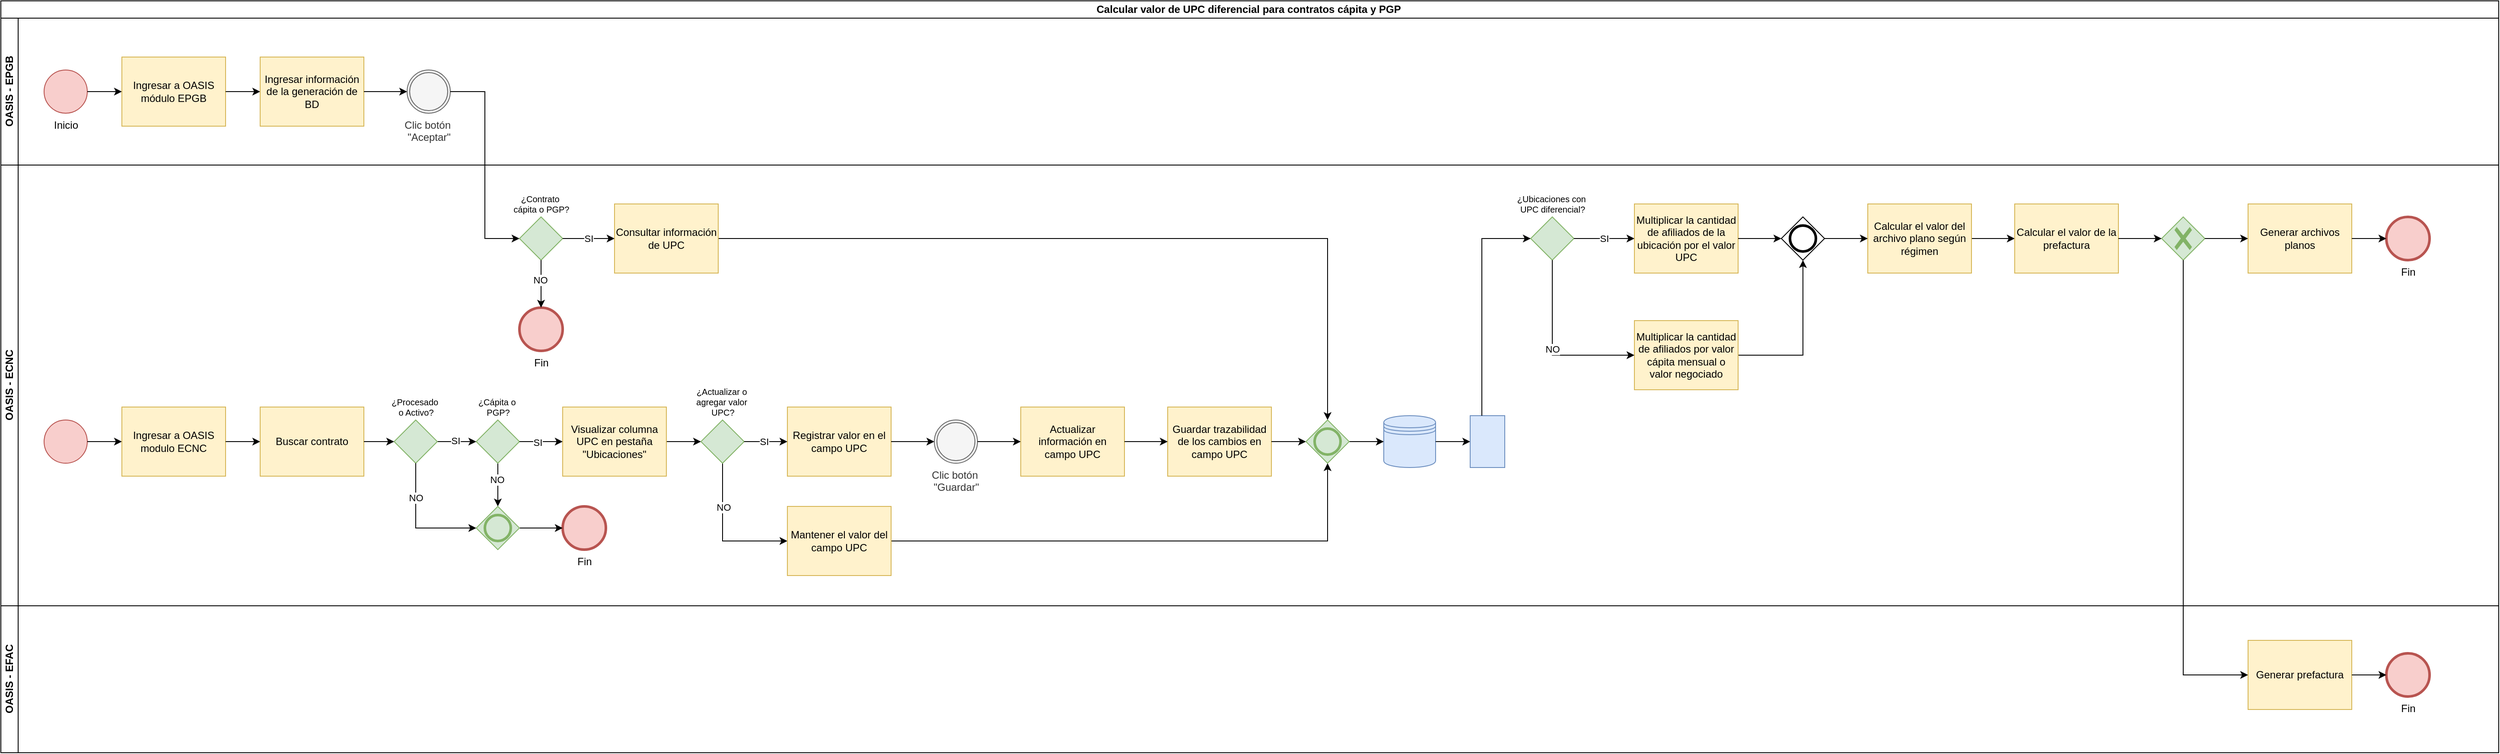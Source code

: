 <mxfile version="26.1.1">
  <diagram name="Página-1" id="z7Y-W6jfC3Ox6cZTRiAi">
    <mxGraphModel dx="1434" dy="746" grid="1" gridSize="10" guides="1" tooltips="1" connect="1" arrows="1" fold="1" page="1" pageScale="1" pageWidth="2910" pageHeight="1030" math="0" shadow="0">
      <root>
        <mxCell id="0" />
        <mxCell id="1" parent="0" />
        <mxCell id="s0VizQJeQqhxxSqVnCaU-1" value="Calcular valor de UPC diferencial para contratos cápita y PGP&amp;nbsp;" style="swimlane;childLayout=stackLayout;resizeParent=1;resizeParentMax=0;horizontal=1;startSize=20;horizontalStack=0;html=1;" vertex="1" parent="1">
          <mxGeometry x="40" y="40" width="2890" height="870" as="geometry" />
        </mxCell>
        <mxCell id="s0VizQJeQqhxxSqVnCaU-2" value="OASIS - EPGB" style="swimlane;startSize=20;horizontal=0;html=1;" vertex="1" parent="s0VizQJeQqhxxSqVnCaU-1">
          <mxGeometry y="20" width="2890" height="170" as="geometry" />
        </mxCell>
        <mxCell id="s0VizQJeQqhxxSqVnCaU-5" value="Inicio" style="points=[[0.145,0.145,0],[0.5,0,0],[0.855,0.145,0],[1,0.5,0],[0.855,0.855,0],[0.5,1,0],[0.145,0.855,0],[0,0.5,0]];shape=mxgraph.bpmn.event;html=1;verticalLabelPosition=bottom;labelBackgroundColor=#ffffff;verticalAlign=top;align=center;perimeter=ellipsePerimeter;outlineConnect=0;aspect=fixed;outline=standard;symbol=general;fillColor=#f8cecc;strokeColor=#b85450;" vertex="1" parent="s0VizQJeQqhxxSqVnCaU-2">
          <mxGeometry x="50" y="60" width="50" height="50" as="geometry" />
        </mxCell>
        <mxCell id="s0VizQJeQqhxxSqVnCaU-7" value="Ingresar a OASIS módulo EPGB" style="points=[[0.25,0,0],[0.5,0,0],[0.75,0,0],[1,0.25,0],[1,0.5,0],[1,0.75,0],[0.75,1,0],[0.5,1,0],[0.25,1,0],[0,0.75,0],[0,0.5,0],[0,0.25,0]];shape=mxgraph.bpmn.task2;whiteSpace=wrap;rectStyle=rounded;size=10;html=1;container=1;expand=0;collapsible=0;taskMarker=user;fillColor=#fff2cc;strokeColor=#d6b656;" vertex="1" parent="s0VizQJeQqhxxSqVnCaU-2">
          <mxGeometry x="140" y="45" width="120" height="80" as="geometry" />
        </mxCell>
        <mxCell id="s0VizQJeQqhxxSqVnCaU-6" style="edgeStyle=orthogonalEdgeStyle;rounded=0;orthogonalLoop=1;jettySize=auto;html=1;" edge="1" parent="s0VizQJeQqhxxSqVnCaU-2" source="s0VizQJeQqhxxSqVnCaU-5" target="s0VizQJeQqhxxSqVnCaU-7">
          <mxGeometry relative="1" as="geometry">
            <mxPoint x="140" y="85" as="targetPoint" />
          </mxGeometry>
        </mxCell>
        <mxCell id="s0VizQJeQqhxxSqVnCaU-9" value="Ingresar información de la generación de BD" style="points=[[0.25,0,0],[0.5,0,0],[0.75,0,0],[1,0.25,0],[1,0.5,0],[1,0.75,0],[0.75,1,0],[0.5,1,0],[0.25,1,0],[0,0.75,0],[0,0.5,0],[0,0.25,0]];shape=mxgraph.bpmn.task2;whiteSpace=wrap;rectStyle=rounded;size=10;html=1;container=1;expand=0;collapsible=0;taskMarker=user;fillColor=#fff2cc;strokeColor=#d6b656;" vertex="1" parent="s0VizQJeQqhxxSqVnCaU-2">
          <mxGeometry x="300" y="45" width="120" height="80" as="geometry" />
        </mxCell>
        <mxCell id="s0VizQJeQqhxxSqVnCaU-8" style="edgeStyle=orthogonalEdgeStyle;rounded=0;orthogonalLoop=1;jettySize=auto;html=1;" edge="1" parent="s0VizQJeQqhxxSqVnCaU-2" source="s0VizQJeQqhxxSqVnCaU-7" target="s0VizQJeQqhxxSqVnCaU-9">
          <mxGeometry relative="1" as="geometry">
            <mxPoint x="310" y="85" as="targetPoint" />
          </mxGeometry>
        </mxCell>
        <mxCell id="s0VizQJeQqhxxSqVnCaU-11" value="Clic botón&amp;nbsp;&lt;div&gt;&quot;Aceptar&quot;&lt;/div&gt;" style="points=[[0.145,0.145,0],[0.5,0,0],[0.855,0.145,0],[1,0.5,0],[0.855,0.855,0],[0.5,1,0],[0.145,0.855,0],[0,0.5,0]];shape=mxgraph.bpmn.event;html=1;verticalLabelPosition=bottom;labelBackgroundColor=#ffffff;verticalAlign=top;align=center;perimeter=ellipsePerimeter;outlineConnect=0;aspect=fixed;outline=throwing;symbol=general;fillColor=#f5f5f5;fontColor=#333333;strokeColor=#666666;" vertex="1" parent="s0VizQJeQqhxxSqVnCaU-2">
          <mxGeometry x="470" y="60" width="50" height="50" as="geometry" />
        </mxCell>
        <mxCell id="s0VizQJeQqhxxSqVnCaU-10" style="edgeStyle=orthogonalEdgeStyle;rounded=0;orthogonalLoop=1;jettySize=auto;html=1;" edge="1" parent="s0VizQJeQqhxxSqVnCaU-2" source="s0VizQJeQqhxxSqVnCaU-9" target="s0VizQJeQqhxxSqVnCaU-11">
          <mxGeometry relative="1" as="geometry">
            <mxPoint x="470" y="85" as="targetPoint" />
          </mxGeometry>
        </mxCell>
        <mxCell id="s0VizQJeQqhxxSqVnCaU-3" value="OASIS - ECNC" style="swimlane;startSize=20;horizontal=0;html=1;" vertex="1" parent="s0VizQJeQqhxxSqVnCaU-1">
          <mxGeometry y="190" width="2890" height="510" as="geometry" />
        </mxCell>
        <mxCell id="s0VizQJeQqhxxSqVnCaU-13" value="¿Contrato&amp;nbsp;&lt;div&gt;cápita o PGP?&lt;/div&gt;" style="points=[[0.25,0.25,0],[0.5,0,0],[0.75,0.25,0],[1,0.5,0],[0.75,0.75,0],[0.5,1,0],[0.25,0.75,0],[0,0.5,0]];shape=mxgraph.bpmn.gateway2;html=1;verticalLabelPosition=top;labelBackgroundColor=#ffffff;verticalAlign=bottom;align=center;perimeter=rhombusPerimeter;outlineConnect=0;outline=none;symbol=none;fillColor=#d5e8d4;strokeColor=#82b366;fontSize=10;labelPosition=center;" vertex="1" parent="s0VizQJeQqhxxSqVnCaU-3">
          <mxGeometry x="600" y="60" width="50" height="50" as="geometry" />
        </mxCell>
        <mxCell id="s0VizQJeQqhxxSqVnCaU-81" style="edgeStyle=orthogonalEdgeStyle;rounded=0;orthogonalLoop=1;jettySize=auto;html=1;entryX=0.5;entryY=0;entryDx=0;entryDy=0;entryPerimeter=0;exitX=1;exitY=0.5;exitDx=0;exitDy=0;exitPerimeter=0;" edge="1" parent="s0VizQJeQqhxxSqVnCaU-3" source="s0VizQJeQqhxxSqVnCaU-21" target="s0VizQJeQqhxxSqVnCaU-65">
          <mxGeometry relative="1" as="geometry">
            <Array as="points">
              <mxPoint x="1535" y="85" />
            </Array>
          </mxGeometry>
        </mxCell>
        <mxCell id="s0VizQJeQqhxxSqVnCaU-21" value="Consultar información de UPC" style="points=[[0.25,0,0],[0.5,0,0],[0.75,0,0],[1,0.25,0],[1,0.5,0],[1,0.75,0],[0.75,1,0],[0.5,1,0],[0.25,1,0],[0,0.75,0],[0,0.5,0],[0,0.25,0]];shape=mxgraph.bpmn.task2;whiteSpace=wrap;rectStyle=rounded;size=10;html=1;container=1;expand=0;collapsible=0;taskMarker=script;fillColor=#fff2cc;strokeColor=#d6b656;" vertex="1" parent="s0VizQJeQqhxxSqVnCaU-3">
          <mxGeometry x="710" y="45" width="120" height="80" as="geometry" />
        </mxCell>
        <mxCell id="s0VizQJeQqhxxSqVnCaU-18" value="SI" style="edgeStyle=orthogonalEdgeStyle;rounded=0;orthogonalLoop=1;jettySize=auto;html=1;" edge="1" parent="s0VizQJeQqhxxSqVnCaU-3" source="s0VizQJeQqhxxSqVnCaU-13" target="s0VizQJeQqhxxSqVnCaU-21">
          <mxGeometry relative="1" as="geometry">
            <mxPoint x="710" y="85" as="targetPoint" />
          </mxGeometry>
        </mxCell>
        <mxCell id="s0VizQJeQqhxxSqVnCaU-87" value="¿Ubicaciones con&amp;nbsp;&lt;div&gt;UPC diferencial?&lt;/div&gt;" style="points=[[0.25,0.25,0],[0.5,0,0],[0.75,0.25,0],[1,0.5,0],[0.75,0.75,0],[0.5,1,0],[0.25,0.75,0],[0,0.5,0]];shape=mxgraph.bpmn.gateway2;html=1;verticalLabelPosition=top;labelBackgroundColor=#ffffff;verticalAlign=bottom;align=center;perimeter=rhombusPerimeter;outlineConnect=0;outline=none;symbol=none;fillColor=#d5e8d4;strokeColor=#82b366;fontSize=10;labelPosition=center;" vertex="1" parent="s0VizQJeQqhxxSqVnCaU-3">
          <mxGeometry x="1770" y="60" width="50" height="50" as="geometry" />
        </mxCell>
        <mxCell id="s0VizQJeQqhxxSqVnCaU-22" value="" style="points=[[0.145,0.145,0],[0.5,0,0],[0.855,0.145,0],[1,0.5,0],[0.855,0.855,0],[0.5,1,0],[0.145,0.855,0],[0,0.5,0]];shape=mxgraph.bpmn.event;html=1;verticalLabelPosition=bottom;labelBackgroundColor=#ffffff;verticalAlign=top;align=center;perimeter=ellipsePerimeter;outlineConnect=0;aspect=fixed;outline=standard;symbol=general;fillColor=#f8cecc;strokeColor=#b85450;" vertex="1" parent="s0VizQJeQqhxxSqVnCaU-3">
          <mxGeometry x="50" y="295" width="50" height="50" as="geometry" />
        </mxCell>
        <mxCell id="s0VizQJeQqhxxSqVnCaU-24" value="Ingresar a OASIS modulo ECNC" style="points=[[0.25,0,0],[0.5,0,0],[0.75,0,0],[1,0.25,0],[1,0.5,0],[1,0.75,0],[0.75,1,0],[0.5,1,0],[0.25,1,0],[0,0.75,0],[0,0.5,0],[0,0.25,0]];shape=mxgraph.bpmn.task2;whiteSpace=wrap;rectStyle=rounded;size=10;html=1;container=1;expand=0;collapsible=0;taskMarker=user;fillColor=#fff2cc;strokeColor=#d6b656;" vertex="1" parent="s0VizQJeQqhxxSqVnCaU-3">
          <mxGeometry x="140" y="280" width="120" height="80" as="geometry" />
        </mxCell>
        <mxCell id="s0VizQJeQqhxxSqVnCaU-23" style="edgeStyle=orthogonalEdgeStyle;rounded=0;orthogonalLoop=1;jettySize=auto;html=1;" edge="1" parent="s0VizQJeQqhxxSqVnCaU-3" source="s0VizQJeQqhxxSqVnCaU-22" target="s0VizQJeQqhxxSqVnCaU-24">
          <mxGeometry relative="1" as="geometry">
            <mxPoint x="140" y="320" as="targetPoint" />
          </mxGeometry>
        </mxCell>
        <mxCell id="s0VizQJeQqhxxSqVnCaU-28" value="Buscar contrato" style="points=[[0.25,0,0],[0.5,0,0],[0.75,0,0],[1,0.25,0],[1,0.5,0],[1,0.75,0],[0.75,1,0],[0.5,1,0],[0.25,1,0],[0,0.75,0],[0,0.5,0],[0,0.25,0]];shape=mxgraph.bpmn.task2;whiteSpace=wrap;rectStyle=rounded;size=10;html=1;container=1;expand=0;collapsible=0;taskMarker=user;fillColor=#fff2cc;strokeColor=#d6b656;" vertex="1" parent="s0VizQJeQqhxxSqVnCaU-3">
          <mxGeometry x="300" y="280" width="120" height="80" as="geometry" />
        </mxCell>
        <mxCell id="s0VizQJeQqhxxSqVnCaU-27" style="edgeStyle=orthogonalEdgeStyle;rounded=0;orthogonalLoop=1;jettySize=auto;html=1;" edge="1" parent="s0VizQJeQqhxxSqVnCaU-3" source="s0VizQJeQqhxxSqVnCaU-24" target="s0VizQJeQqhxxSqVnCaU-28">
          <mxGeometry relative="1" as="geometry">
            <mxPoint x="300" y="320" as="targetPoint" />
          </mxGeometry>
        </mxCell>
        <mxCell id="s0VizQJeQqhxxSqVnCaU-52" style="edgeStyle=orthogonalEdgeStyle;rounded=0;orthogonalLoop=1;jettySize=auto;html=1;entryX=0;entryY=0.5;entryDx=0;entryDy=0;entryPerimeter=0;" edge="1" parent="s0VizQJeQqhxxSqVnCaU-3" source="s0VizQJeQqhxxSqVnCaU-32" target="s0VizQJeQqhxxSqVnCaU-53">
          <mxGeometry relative="1" as="geometry">
            <mxPoint x="835" y="425" as="targetPoint" />
            <Array as="points">
              <mxPoint x="835" y="435" />
            </Array>
          </mxGeometry>
        </mxCell>
        <mxCell id="s0VizQJeQqhxxSqVnCaU-54" value="NO" style="edgeLabel;html=1;align=center;verticalAlign=middle;resizable=0;points=[];" vertex="1" connectable="0" parent="s0VizQJeQqhxxSqVnCaU-52">
          <mxGeometry x="-0.382" y="1" relative="1" as="geometry">
            <mxPoint as="offset" />
          </mxGeometry>
        </mxCell>
        <mxCell id="s0VizQJeQqhxxSqVnCaU-32" value="¿Actualizar o&amp;nbsp;&lt;div&gt;agregar valor&amp;nbsp;&lt;/div&gt;&lt;div&gt;UPC?&lt;/div&gt;" style="points=[[0.25,0.25,0],[0.5,0,0],[0.75,0.25,0],[1,0.5,0],[0.75,0.75,0],[0.5,1,0],[0.25,0.75,0],[0,0.5,0]];shape=mxgraph.bpmn.gateway2;html=1;verticalLabelPosition=top;labelBackgroundColor=#ffffff;verticalAlign=bottom;align=center;perimeter=rhombusPerimeter;outlineConnect=0;outline=none;symbol=none;fillColor=#d5e8d4;strokeColor=#82b366;labelPosition=center;fontSize=10;" vertex="1" parent="s0VizQJeQqhxxSqVnCaU-3">
          <mxGeometry x="810" y="295" width="50" height="50" as="geometry" />
        </mxCell>
        <mxCell id="s0VizQJeQqhxxSqVnCaU-49" style="edgeStyle=orthogonalEdgeStyle;rounded=0;orthogonalLoop=1;jettySize=auto;html=1;" edge="1" parent="s0VizQJeQqhxxSqVnCaU-3" source="s0VizQJeQqhxxSqVnCaU-33" target="s0VizQJeQqhxxSqVnCaU-46">
          <mxGeometry relative="1" as="geometry" />
        </mxCell>
        <mxCell id="s0VizQJeQqhxxSqVnCaU-50" value="NO" style="edgeLabel;html=1;align=center;verticalAlign=middle;resizable=0;points=[];" vertex="1" connectable="0" parent="s0VizQJeQqhxxSqVnCaU-49">
          <mxGeometry x="-0.24" y="-1" relative="1" as="geometry">
            <mxPoint as="offset" />
          </mxGeometry>
        </mxCell>
        <mxCell id="s0VizQJeQqhxxSqVnCaU-33" value="¿Cápita o&amp;nbsp;&lt;div&gt;PGP?&lt;/div&gt;" style="points=[[0.25,0.25,0],[0.5,0,0],[0.75,0.25,0],[1,0.5,0],[0.75,0.75,0],[0.5,1,0],[0.25,0.75,0],[0,0.5,0]];shape=mxgraph.bpmn.gateway2;html=1;verticalLabelPosition=top;labelBackgroundColor=#ffffff;verticalAlign=bottom;align=center;perimeter=rhombusPerimeter;outlineConnect=0;outline=none;symbol=none;fillColor=#d5e8d4;strokeColor=#82b366;fontSize=10;labelPosition=center;" vertex="1" parent="s0VizQJeQqhxxSqVnCaU-3">
          <mxGeometry x="550" y="295" width="50" height="50" as="geometry" />
        </mxCell>
        <mxCell id="s0VizQJeQqhxxSqVnCaU-39" style="edgeStyle=orthogonalEdgeStyle;rounded=0;orthogonalLoop=1;jettySize=auto;html=1;" edge="1" parent="s0VizQJeQqhxxSqVnCaU-3" source="s0VizQJeQqhxxSqVnCaU-37" target="s0VizQJeQqhxxSqVnCaU-32">
          <mxGeometry relative="1" as="geometry" />
        </mxCell>
        <mxCell id="s0VizQJeQqhxxSqVnCaU-37" value="Visualizar columna UPC en pestaña &quot;Ubicaciones&quot;" style="points=[[0.25,0,0],[0.5,0,0],[0.75,0,0],[1,0.25,0],[1,0.5,0],[1,0.75,0],[0.75,1,0],[0.5,1,0],[0.25,1,0],[0,0.75,0],[0,0.5,0],[0,0.25,0]];shape=mxgraph.bpmn.task2;whiteSpace=wrap;rectStyle=rounded;size=10;html=1;container=1;expand=0;collapsible=0;taskMarker=script;fillColor=#fff2cc;strokeColor=#d6b656;" vertex="1" parent="s0VizQJeQqhxxSqVnCaU-3">
          <mxGeometry x="650" y="280" width="120" height="80" as="geometry" />
        </mxCell>
        <mxCell id="s0VizQJeQqhxxSqVnCaU-36" style="edgeStyle=orthogonalEdgeStyle;rounded=0;orthogonalLoop=1;jettySize=auto;html=1;" edge="1" parent="s0VizQJeQqhxxSqVnCaU-3" source="s0VizQJeQqhxxSqVnCaU-33" target="s0VizQJeQqhxxSqVnCaU-37">
          <mxGeometry relative="1" as="geometry">
            <mxPoint x="650" y="320" as="targetPoint" />
          </mxGeometry>
        </mxCell>
        <mxCell id="s0VizQJeQqhxxSqVnCaU-38" value="SI" style="edgeLabel;html=1;align=center;verticalAlign=middle;resizable=0;points=[];" vertex="1" connectable="0" parent="s0VizQJeQqhxxSqVnCaU-36">
          <mxGeometry x="-0.16" y="-1" relative="1" as="geometry">
            <mxPoint as="offset" />
          </mxGeometry>
        </mxCell>
        <mxCell id="s0VizQJeQqhxxSqVnCaU-41" value="Registrar valor en el campo UPC" style="points=[[0.25,0,0],[0.5,0,0],[0.75,0,0],[1,0.25,0],[1,0.5,0],[1,0.75,0],[0.75,1,0],[0.5,1,0],[0.25,1,0],[0,0.75,0],[0,0.5,0],[0,0.25,0]];shape=mxgraph.bpmn.task2;whiteSpace=wrap;rectStyle=rounded;size=10;html=1;container=1;expand=0;collapsible=0;taskMarker=user;fillColor=#fff2cc;strokeColor=#d6b656;" vertex="1" parent="s0VizQJeQqhxxSqVnCaU-3">
          <mxGeometry x="910" y="280" width="120" height="80" as="geometry" />
        </mxCell>
        <mxCell id="s0VizQJeQqhxxSqVnCaU-40" style="edgeStyle=orthogonalEdgeStyle;rounded=0;orthogonalLoop=1;jettySize=auto;html=1;" edge="1" parent="s0VizQJeQqhxxSqVnCaU-3" source="s0VizQJeQqhxxSqVnCaU-32" target="s0VizQJeQqhxxSqVnCaU-41">
          <mxGeometry relative="1" as="geometry">
            <mxPoint x="910" y="320" as="targetPoint" />
          </mxGeometry>
        </mxCell>
        <mxCell id="s0VizQJeQqhxxSqVnCaU-42" value="SI" style="edgeLabel;html=1;align=center;verticalAlign=middle;resizable=0;points=[];" vertex="1" connectable="0" parent="s0VizQJeQqhxxSqVnCaU-40">
          <mxGeometry x="-0.1" relative="1" as="geometry">
            <mxPoint as="offset" />
          </mxGeometry>
        </mxCell>
        <mxCell id="s0VizQJeQqhxxSqVnCaU-44" value="Fin" style="points=[[0.145,0.145,0],[0.5,0,0],[0.855,0.145,0],[1,0.5,0],[0.855,0.855,0],[0.5,1,0],[0.145,0.855,0],[0,0.5,0]];shape=mxgraph.bpmn.event;html=1;verticalLabelPosition=bottom;labelBackgroundColor=#ffffff;verticalAlign=top;align=center;perimeter=ellipsePerimeter;outlineConnect=0;aspect=fixed;outline=end;symbol=terminate2;fillColor=#f8cecc;strokeColor=#b85450;" vertex="1" parent="s0VizQJeQqhxxSqVnCaU-3">
          <mxGeometry x="650" y="395" width="50" height="50" as="geometry" />
        </mxCell>
        <mxCell id="s0VizQJeQqhxxSqVnCaU-51" style="edgeStyle=orthogonalEdgeStyle;rounded=0;orthogonalLoop=1;jettySize=auto;html=1;" edge="1" parent="s0VizQJeQqhxxSqVnCaU-3" source="s0VizQJeQqhxxSqVnCaU-46" target="s0VizQJeQqhxxSqVnCaU-44">
          <mxGeometry relative="1" as="geometry" />
        </mxCell>
        <mxCell id="s0VizQJeQqhxxSqVnCaU-46" value="" style="points=[[0.25,0.25,0],[0.5,0,0],[0.75,0.25,0],[1,0.5,0],[0.75,0.75,0],[0.5,1,0],[0.25,0.75,0],[0,0.5,0]];shape=mxgraph.bpmn.gateway2;html=1;verticalLabelPosition=bottom;labelBackgroundColor=#ffffff;verticalAlign=top;align=center;perimeter=rhombusPerimeter;outlineConnect=0;outline=end;symbol=general;fillColor=#d5e8d4;strokeColor=#82b366;" vertex="1" parent="s0VizQJeQqhxxSqVnCaU-3">
          <mxGeometry x="550" y="395" width="50" height="50" as="geometry" />
        </mxCell>
        <mxCell id="s0VizQJeQqhxxSqVnCaU-78" style="edgeStyle=orthogonalEdgeStyle;rounded=0;orthogonalLoop=1;jettySize=auto;html=1;" edge="1" parent="s0VizQJeQqhxxSqVnCaU-3" source="s0VizQJeQqhxxSqVnCaU-53" target="s0VizQJeQqhxxSqVnCaU-65">
          <mxGeometry relative="1" as="geometry" />
        </mxCell>
        <mxCell id="s0VizQJeQqhxxSqVnCaU-53" value="Mantener el valor del campo UPC" style="points=[[0.25,0,0],[0.5,0,0],[0.75,0,0],[1,0.25,0],[1,0.5,0],[1,0.75,0],[0.75,1,0],[0.5,1,0],[0.25,1,0],[0,0.75,0],[0,0.5,0],[0,0.25,0]];shape=mxgraph.bpmn.task2;whiteSpace=wrap;rectStyle=rounded;size=10;html=1;container=1;expand=0;collapsible=0;taskMarker=script;fillColor=#fff2cc;strokeColor=#d6b656;" vertex="1" parent="s0VizQJeQqhxxSqVnCaU-3">
          <mxGeometry x="910" y="395" width="120" height="80" as="geometry" />
        </mxCell>
        <mxCell id="s0VizQJeQqhxxSqVnCaU-56" value="Clic botón&amp;nbsp;&lt;div&gt;&quot;Guardar&quot;&lt;/div&gt;" style="points=[[0.145,0.145,0],[0.5,0,0],[0.855,0.145,0],[1,0.5,0],[0.855,0.855,0],[0.5,1,0],[0.145,0.855,0],[0,0.5,0]];shape=mxgraph.bpmn.event;html=1;verticalLabelPosition=bottom;labelBackgroundColor=#ffffff;verticalAlign=top;align=center;perimeter=ellipsePerimeter;outlineConnect=0;aspect=fixed;outline=throwing;symbol=general;fillColor=#f5f5f5;fontColor=#333333;strokeColor=#666666;" vertex="1" parent="s0VizQJeQqhxxSqVnCaU-3">
          <mxGeometry x="1080" y="295" width="50" height="50" as="geometry" />
        </mxCell>
        <mxCell id="s0VizQJeQqhxxSqVnCaU-55" style="edgeStyle=orthogonalEdgeStyle;rounded=0;orthogonalLoop=1;jettySize=auto;html=1;" edge="1" parent="s0VizQJeQqhxxSqVnCaU-3" source="s0VizQJeQqhxxSqVnCaU-41" target="s0VizQJeQqhxxSqVnCaU-56">
          <mxGeometry relative="1" as="geometry">
            <mxPoint x="1090" y="320" as="targetPoint" />
          </mxGeometry>
        </mxCell>
        <mxCell id="s0VizQJeQqhxxSqVnCaU-58" value="Actualizar información en campo UPC" style="points=[[0.25,0,0],[0.5,0,0],[0.75,0,0],[1,0.25,0],[1,0.5,0],[1,0.75,0],[0.75,1,0],[0.5,1,0],[0.25,1,0],[0,0.75,0],[0,0.5,0],[0,0.25,0]];shape=mxgraph.bpmn.task2;whiteSpace=wrap;rectStyle=rounded;size=10;html=1;container=1;expand=0;collapsible=0;taskMarker=script;fillColor=#fff2cc;strokeColor=#d6b656;" vertex="1" parent="s0VizQJeQqhxxSqVnCaU-3">
          <mxGeometry x="1180" y="280" width="120" height="80" as="geometry" />
        </mxCell>
        <mxCell id="s0VizQJeQqhxxSqVnCaU-57" style="edgeStyle=orthogonalEdgeStyle;rounded=0;orthogonalLoop=1;jettySize=auto;html=1;" edge="1" parent="s0VizQJeQqhxxSqVnCaU-3" source="s0VizQJeQqhxxSqVnCaU-56" target="s0VizQJeQqhxxSqVnCaU-58">
          <mxGeometry relative="1" as="geometry">
            <mxPoint x="1180" y="320" as="targetPoint" />
          </mxGeometry>
        </mxCell>
        <mxCell id="s0VizQJeQqhxxSqVnCaU-60" value="Guardar trazabilidad de los cambios en campo UPC" style="points=[[0.25,0,0],[0.5,0,0],[0.75,0,0],[1,0.25,0],[1,0.5,0],[1,0.75,0],[0.75,1,0],[0.5,1,0],[0.25,1,0],[0,0.75,0],[0,0.5,0],[0,0.25,0]];shape=mxgraph.bpmn.task2;whiteSpace=wrap;rectStyle=rounded;size=10;html=1;container=1;expand=0;collapsible=0;taskMarker=script;fillColor=#fff2cc;strokeColor=#d6b656;" vertex="1" parent="s0VizQJeQqhxxSqVnCaU-3">
          <mxGeometry x="1350" y="280" width="120" height="80" as="geometry" />
        </mxCell>
        <mxCell id="s0VizQJeQqhxxSqVnCaU-59" style="edgeStyle=orthogonalEdgeStyle;rounded=0;orthogonalLoop=1;jettySize=auto;html=1;" edge="1" parent="s0VizQJeQqhxxSqVnCaU-3" source="s0VizQJeQqhxxSqVnCaU-58" target="s0VizQJeQqhxxSqVnCaU-60">
          <mxGeometry relative="1" as="geometry">
            <mxPoint x="1360" y="320" as="targetPoint" />
          </mxGeometry>
        </mxCell>
        <mxCell id="s0VizQJeQqhxxSqVnCaU-62" value="" style="shape=datastore;whiteSpace=wrap;html=1;fillColor=#dae8fc;strokeColor=#6c8ebf;" vertex="1" parent="s0VizQJeQqhxxSqVnCaU-3">
          <mxGeometry x="1600" y="290" width="60" height="60" as="geometry" />
        </mxCell>
        <mxCell id="s0VizQJeQqhxxSqVnCaU-61" style="edgeStyle=orthogonalEdgeStyle;rounded=0;orthogonalLoop=1;jettySize=auto;html=1;" edge="1" parent="s0VizQJeQqhxxSqVnCaU-3" source="s0VizQJeQqhxxSqVnCaU-60" target="s0VizQJeQqhxxSqVnCaU-65">
          <mxGeometry relative="1" as="geometry">
            <mxPoint x="1520" y="320" as="targetPoint" />
          </mxGeometry>
        </mxCell>
        <mxCell id="s0VizQJeQqhxxSqVnCaU-66" style="edgeStyle=orthogonalEdgeStyle;rounded=0;orthogonalLoop=1;jettySize=auto;html=1;entryX=0;entryY=0.5;entryDx=0;entryDy=0;" edge="1" parent="s0VizQJeQqhxxSqVnCaU-3" source="s0VizQJeQqhxxSqVnCaU-65" target="s0VizQJeQqhxxSqVnCaU-62">
          <mxGeometry relative="1" as="geometry" />
        </mxCell>
        <mxCell id="s0VizQJeQqhxxSqVnCaU-65" value="" style="points=[[0.25,0.25,0],[0.5,0,0],[0.75,0.25,0],[1,0.5,0],[0.75,0.75,0],[0.5,1,0],[0.25,0.75,0],[0,0.5,0]];shape=mxgraph.bpmn.gateway2;html=1;verticalLabelPosition=bottom;labelBackgroundColor=#ffffff;verticalAlign=top;align=center;perimeter=rhombusPerimeter;outlineConnect=0;outline=end;symbol=general;fillColor=#d5e8d4;strokeColor=#82b366;" vertex="1" parent="s0VizQJeQqhxxSqVnCaU-3">
          <mxGeometry x="1510" y="295" width="50" height="50" as="geometry" />
        </mxCell>
        <mxCell id="s0VizQJeQqhxxSqVnCaU-83" value="" style="shape=mxgraph.bpmn.data2;labelPosition=center;verticalLabelPosition=bottom;align=center;verticalAlign=top;size=13;html=1;bpmnTransferType=output;fillColor=#dae8fc;strokeColor=#6c8ebf;" vertex="1" parent="s0VizQJeQqhxxSqVnCaU-3">
          <mxGeometry x="1700" y="290" width="40" height="60" as="geometry" />
        </mxCell>
        <mxCell id="s0VizQJeQqhxxSqVnCaU-82" style="edgeStyle=orthogonalEdgeStyle;rounded=0;orthogonalLoop=1;jettySize=auto;html=1;" edge="1" parent="s0VizQJeQqhxxSqVnCaU-3" source="s0VizQJeQqhxxSqVnCaU-62" target="s0VizQJeQqhxxSqVnCaU-83">
          <mxGeometry relative="1" as="geometry">
            <mxPoint x="1710" y="320" as="targetPoint" />
          </mxGeometry>
        </mxCell>
        <mxCell id="s0VizQJeQqhxxSqVnCaU-31" style="edgeStyle=orthogonalEdgeStyle;rounded=0;orthogonalLoop=1;jettySize=auto;html=1;entryX=0;entryY=0.5;entryDx=0;entryDy=0;entryPerimeter=0;" edge="1" parent="s0VizQJeQqhxxSqVnCaU-3" source="s0VizQJeQqhxxSqVnCaU-30" target="s0VizQJeQqhxxSqVnCaU-33">
          <mxGeometry relative="1" as="geometry">
            <mxPoint x="580" y="320" as="targetPoint" />
          </mxGeometry>
        </mxCell>
        <mxCell id="s0VizQJeQqhxxSqVnCaU-35" value="SI" style="edgeLabel;html=1;align=center;verticalAlign=middle;resizable=0;points=[];" vertex="1" connectable="0" parent="s0VizQJeQqhxxSqVnCaU-31">
          <mxGeometry x="-0.067" y="1" relative="1" as="geometry">
            <mxPoint as="offset" />
          </mxGeometry>
        </mxCell>
        <mxCell id="s0VizQJeQqhxxSqVnCaU-30" value="¿Procesado&amp;nbsp;&lt;div&gt;o Activo?&lt;/div&gt;" style="points=[[0.25,0.25,0],[0.5,0,0],[0.75,0.25,0],[1,0.5,0],[0.75,0.75,0],[0.5,1,0],[0.25,0.75,0],[0,0.5,0]];shape=mxgraph.bpmn.gateway2;html=1;verticalLabelPosition=top;labelBackgroundColor=#ffffff;verticalAlign=bottom;align=center;perimeter=rhombusPerimeter;outlineConnect=0;outline=none;symbol=none;fillColor=#d5e8d4;strokeColor=#82b366;labelPosition=center;fontSize=10;" vertex="1" parent="s0VizQJeQqhxxSqVnCaU-3">
          <mxGeometry x="455" y="295" width="50" height="50" as="geometry" />
        </mxCell>
        <mxCell id="s0VizQJeQqhxxSqVnCaU-29" style="edgeStyle=orthogonalEdgeStyle;rounded=0;orthogonalLoop=1;jettySize=auto;html=1;" edge="1" parent="s0VizQJeQqhxxSqVnCaU-3" source="s0VizQJeQqhxxSqVnCaU-28" target="s0VizQJeQqhxxSqVnCaU-30">
          <mxGeometry relative="1" as="geometry">
            <mxPoint x="480" y="320" as="targetPoint" />
          </mxGeometry>
        </mxCell>
        <mxCell id="s0VizQJeQqhxxSqVnCaU-47" style="edgeStyle=orthogonalEdgeStyle;rounded=0;orthogonalLoop=1;jettySize=auto;html=1;entryX=0;entryY=0.5;entryDx=0;entryDy=0;entryPerimeter=0;" edge="1" parent="s0VizQJeQqhxxSqVnCaU-3" source="s0VizQJeQqhxxSqVnCaU-30" target="s0VizQJeQqhxxSqVnCaU-46">
          <mxGeometry relative="1" as="geometry">
            <Array as="points">
              <mxPoint x="480" y="420" />
            </Array>
          </mxGeometry>
        </mxCell>
        <mxCell id="s0VizQJeQqhxxSqVnCaU-48" value="NO" style="edgeLabel;html=1;align=center;verticalAlign=middle;resizable=0;points=[];" vertex="1" connectable="0" parent="s0VizQJeQqhxxSqVnCaU-47">
          <mxGeometry x="-0.448" relative="1" as="geometry">
            <mxPoint as="offset" />
          </mxGeometry>
        </mxCell>
        <mxCell id="s0VizQJeQqhxxSqVnCaU-89" style="edgeStyle=orthogonalEdgeStyle;rounded=0;orthogonalLoop=1;jettySize=auto;html=1;entryX=0;entryY=0.5;entryDx=0;entryDy=0;entryPerimeter=0;exitX=0;exitY=0;exitDx=13.5;exitDy=0;exitPerimeter=0;" edge="1" parent="s0VizQJeQqhxxSqVnCaU-3" source="s0VizQJeQqhxxSqVnCaU-83" target="s0VizQJeQqhxxSqVnCaU-87">
          <mxGeometry relative="1" as="geometry" />
        </mxCell>
        <mxCell id="s0VizQJeQqhxxSqVnCaU-91" value="Multiplicar la cantidad de afiliados de la ubicación por el valor UPC" style="points=[[0.25,0,0],[0.5,0,0],[0.75,0,0],[1,0.25,0],[1,0.5,0],[1,0.75,0],[0.75,1,0],[0.5,1,0],[0.25,1,0],[0,0.75,0],[0,0.5,0],[0,0.25,0]];shape=mxgraph.bpmn.task2;whiteSpace=wrap;rectStyle=rounded;size=10;html=1;container=1;expand=0;collapsible=0;taskMarker=script;fillColor=#fff2cc;strokeColor=#d6b656;" vertex="1" parent="s0VizQJeQqhxxSqVnCaU-3">
          <mxGeometry x="1890" y="45" width="120" height="80" as="geometry" />
        </mxCell>
        <mxCell id="s0VizQJeQqhxxSqVnCaU-90" value="SI" style="edgeStyle=orthogonalEdgeStyle;rounded=0;orthogonalLoop=1;jettySize=auto;html=1;" edge="1" parent="s0VizQJeQqhxxSqVnCaU-3" source="s0VizQJeQqhxxSqVnCaU-87" target="s0VizQJeQqhxxSqVnCaU-91">
          <mxGeometry relative="1" as="geometry">
            <mxPoint x="1890" y="85" as="targetPoint" />
          </mxGeometry>
        </mxCell>
        <mxCell id="s0VizQJeQqhxxSqVnCaU-98" style="edgeStyle=orthogonalEdgeStyle;rounded=0;orthogonalLoop=1;jettySize=auto;html=1;" edge="1" parent="s0VizQJeQqhxxSqVnCaU-3" source="s0VizQJeQqhxxSqVnCaU-93" target="s0VizQJeQqhxxSqVnCaU-95">
          <mxGeometry relative="1" as="geometry" />
        </mxCell>
        <mxCell id="s0VizQJeQqhxxSqVnCaU-93" value="Multiplicar la cantidad de afiliados por valor cápita mensual o valor negociado" style="points=[[0.25,0,0],[0.5,0,0],[0.75,0,0],[1,0.25,0],[1,0.5,0],[1,0.75,0],[0.75,1,0],[0.5,1,0],[0.25,1,0],[0,0.75,0],[0,0.5,0],[0,0.25,0]];shape=mxgraph.bpmn.task2;whiteSpace=wrap;rectStyle=rounded;size=10;html=1;container=1;expand=0;collapsible=0;taskMarker=script;fillColor=#fff2cc;strokeColor=#d6b656;" vertex="1" parent="s0VizQJeQqhxxSqVnCaU-3">
          <mxGeometry x="1890" y="180" width="120" height="80" as="geometry" />
        </mxCell>
        <mxCell id="s0VizQJeQqhxxSqVnCaU-92" value="NO" style="edgeStyle=orthogonalEdgeStyle;rounded=0;orthogonalLoop=1;jettySize=auto;html=1;" edge="1" parent="s0VizQJeQqhxxSqVnCaU-3" source="s0VizQJeQqhxxSqVnCaU-87" target="s0VizQJeQqhxxSqVnCaU-93">
          <mxGeometry relative="1" as="geometry">
            <mxPoint x="1795" y="220" as="targetPoint" />
            <Array as="points">
              <mxPoint x="1795" y="220" />
            </Array>
          </mxGeometry>
        </mxCell>
        <mxCell id="s0VizQJeQqhxxSqVnCaU-95" value="" style="points=[[0.25,0.25,0],[0.5,0,0],[0.75,0.25,0],[1,0.5,0],[0.75,0.75,0],[0.5,1,0],[0.25,0.75,0],[0,0.5,0]];shape=mxgraph.bpmn.gateway2;html=1;verticalLabelPosition=bottom;labelBackgroundColor=#ffffff;verticalAlign=top;align=center;perimeter=rhombusPerimeter;outlineConnect=0;outline=end;symbol=general;" vertex="1" parent="s0VizQJeQqhxxSqVnCaU-3">
          <mxGeometry x="2060" y="60" width="50" height="50" as="geometry" />
        </mxCell>
        <mxCell id="s0VizQJeQqhxxSqVnCaU-94" style="edgeStyle=orthogonalEdgeStyle;rounded=0;orthogonalLoop=1;jettySize=auto;html=1;" edge="1" parent="s0VizQJeQqhxxSqVnCaU-3" source="s0VizQJeQqhxxSqVnCaU-91" target="s0VizQJeQqhxxSqVnCaU-95">
          <mxGeometry relative="1" as="geometry">
            <mxPoint x="2070" y="85" as="targetPoint" />
          </mxGeometry>
        </mxCell>
        <mxCell id="s0VizQJeQqhxxSqVnCaU-99" style="edgeStyle=orthogonalEdgeStyle;rounded=0;orthogonalLoop=1;jettySize=auto;html=1;" edge="1" parent="s0VizQJeQqhxxSqVnCaU-3" source="s0VizQJeQqhxxSqVnCaU-97" target="s0VizQJeQqhxxSqVnCaU-100">
          <mxGeometry relative="1" as="geometry">
            <mxPoint x="2330" y="85" as="targetPoint" />
          </mxGeometry>
        </mxCell>
        <mxCell id="s0VizQJeQqhxxSqVnCaU-97" value="Calcular el valor del archivo plano según régimen" style="points=[[0.25,0,0],[0.5,0,0],[0.75,0,0],[1,0.25,0],[1,0.5,0],[1,0.75,0],[0.75,1,0],[0.5,1,0],[0.25,1,0],[0,0.75,0],[0,0.5,0],[0,0.25,0]];shape=mxgraph.bpmn.task2;whiteSpace=wrap;rectStyle=rounded;size=10;html=1;container=1;expand=0;collapsible=0;taskMarker=script;fillColor=#fff2cc;strokeColor=#d6b656;" vertex="1" parent="s0VizQJeQqhxxSqVnCaU-3">
          <mxGeometry x="2160" y="45" width="120" height="80" as="geometry" />
        </mxCell>
        <mxCell id="s0VizQJeQqhxxSqVnCaU-96" style="edgeStyle=orthogonalEdgeStyle;rounded=0;orthogonalLoop=1;jettySize=auto;html=1;" edge="1" parent="s0VizQJeQqhxxSqVnCaU-3" source="s0VizQJeQqhxxSqVnCaU-95" target="s0VizQJeQqhxxSqVnCaU-97">
          <mxGeometry relative="1" as="geometry">
            <mxPoint x="2170" y="85" as="targetPoint" />
          </mxGeometry>
        </mxCell>
        <mxCell id="s0VizQJeQqhxxSqVnCaU-100" value="Calcular el valor de la prefactura" style="points=[[0.25,0,0],[0.5,0,0],[0.75,0,0],[1,0.25,0],[1,0.5,0],[1,0.75,0],[0.75,1,0],[0.5,1,0],[0.25,1,0],[0,0.75,0],[0,0.5,0],[0,0.25,0]];shape=mxgraph.bpmn.task2;whiteSpace=wrap;rectStyle=rounded;size=10;html=1;container=1;expand=0;collapsible=0;taskMarker=script;fillColor=#fff2cc;strokeColor=#d6b656;" vertex="1" parent="s0VizQJeQqhxxSqVnCaU-3">
          <mxGeometry x="2330" y="45" width="120" height="80" as="geometry" />
        </mxCell>
        <mxCell id="s0VizQJeQqhxxSqVnCaU-104" value="" style="points=[[0.25,0.25,0],[0.5,0,0],[0.75,0.25,0],[1,0.5,0],[0.75,0.75,0],[0.5,1,0],[0.25,0.75,0],[0,0.5,0]];shape=mxgraph.bpmn.gateway2;html=1;verticalLabelPosition=bottom;labelBackgroundColor=#ffffff;verticalAlign=top;align=center;perimeter=rhombusPerimeter;outlineConnect=0;outline=none;symbol=none;gwType=exclusive;fillColor=#d5e8d4;strokeColor=#82b366;" vertex="1" parent="s0VizQJeQqhxxSqVnCaU-3">
          <mxGeometry x="2500" y="60" width="50" height="50" as="geometry" />
        </mxCell>
        <mxCell id="s0VizQJeQqhxxSqVnCaU-101" style="edgeStyle=orthogonalEdgeStyle;rounded=0;orthogonalLoop=1;jettySize=auto;html=1;" edge="1" parent="s0VizQJeQqhxxSqVnCaU-3" source="s0VizQJeQqhxxSqVnCaU-100" target="s0VizQJeQqhxxSqVnCaU-104">
          <mxGeometry relative="1" as="geometry">
            <mxPoint x="2500" y="85" as="targetPoint" />
          </mxGeometry>
        </mxCell>
        <mxCell id="s0VizQJeQqhxxSqVnCaU-106" value="Generar archivos planos" style="points=[[0.25,0,0],[0.5,0,0],[0.75,0,0],[1,0.25,0],[1,0.5,0],[1,0.75,0],[0.75,1,0],[0.5,1,0],[0.25,1,0],[0,0.75,0],[0,0.5,0],[0,0.25,0]];shape=mxgraph.bpmn.task2;whiteSpace=wrap;rectStyle=rounded;size=10;html=1;container=1;expand=0;collapsible=0;taskMarker=script;fillColor=#fff2cc;strokeColor=#d6b656;" vertex="1" parent="s0VizQJeQqhxxSqVnCaU-3">
          <mxGeometry x="2600" y="45" width="120" height="80" as="geometry" />
        </mxCell>
        <mxCell id="s0VizQJeQqhxxSqVnCaU-105" style="edgeStyle=orthogonalEdgeStyle;rounded=0;orthogonalLoop=1;jettySize=auto;html=1;" edge="1" parent="s0VizQJeQqhxxSqVnCaU-3" source="s0VizQJeQqhxxSqVnCaU-104" target="s0VizQJeQqhxxSqVnCaU-106">
          <mxGeometry relative="1" as="geometry">
            <mxPoint x="2600" y="85" as="targetPoint" />
          </mxGeometry>
        </mxCell>
        <mxCell id="s0VizQJeQqhxxSqVnCaU-118" value="Fin" style="points=[[0.145,0.145,0],[0.5,0,0],[0.855,0.145,0],[1,0.5,0],[0.855,0.855,0],[0.5,1,0],[0.145,0.855,0],[0,0.5,0]];shape=mxgraph.bpmn.event;html=1;verticalLabelPosition=bottom;labelBackgroundColor=#ffffff;verticalAlign=top;align=center;perimeter=ellipsePerimeter;outlineConnect=0;aspect=fixed;outline=end;symbol=terminate2;fillColor=#f8cecc;strokeColor=#b85450;" vertex="1" parent="s0VizQJeQqhxxSqVnCaU-3">
          <mxGeometry x="2760" y="60" width="50" height="50" as="geometry" />
        </mxCell>
        <mxCell id="s0VizQJeQqhxxSqVnCaU-117" style="edgeStyle=orthogonalEdgeStyle;rounded=0;orthogonalLoop=1;jettySize=auto;html=1;" edge="1" parent="s0VizQJeQqhxxSqVnCaU-3" source="s0VizQJeQqhxxSqVnCaU-106" target="s0VizQJeQqhxxSqVnCaU-118">
          <mxGeometry relative="1" as="geometry">
            <mxPoint x="2770" y="85" as="targetPoint" />
          </mxGeometry>
        </mxCell>
        <mxCell id="s0VizQJeQqhxxSqVnCaU-12" style="edgeStyle=orthogonalEdgeStyle;rounded=0;orthogonalLoop=1;jettySize=auto;html=1;" edge="1" parent="s0VizQJeQqhxxSqVnCaU-1" source="s0VizQJeQqhxxSqVnCaU-11" target="s0VizQJeQqhxxSqVnCaU-13">
          <mxGeometry relative="1" as="geometry">
            <mxPoint x="570" y="230" as="targetPoint" />
            <Array as="points">
              <mxPoint x="560" y="105" />
              <mxPoint x="560" y="275" />
            </Array>
          </mxGeometry>
        </mxCell>
        <mxCell id="s0VizQJeQqhxxSqVnCaU-107" value="OASIS - EFAC" style="swimlane;startSize=20;horizontal=0;html=1;" vertex="1" parent="s0VizQJeQqhxxSqVnCaU-1">
          <mxGeometry y="700" width="2890" height="170" as="geometry" />
        </mxCell>
        <mxCell id="s0VizQJeQqhxxSqVnCaU-116" value="Generar prefactura" style="points=[[0.25,0,0],[0.5,0,0],[0.75,0,0],[1,0.25,0],[1,0.5,0],[1,0.75,0],[0.75,1,0],[0.5,1,0],[0.25,1,0],[0,0.75,0],[0,0.5,0],[0,0.25,0]];shape=mxgraph.bpmn.task2;whiteSpace=wrap;rectStyle=rounded;size=10;html=1;container=1;expand=0;collapsible=0;taskMarker=script;fillColor=#fff2cc;strokeColor=#d6b656;" vertex="1" parent="s0VizQJeQqhxxSqVnCaU-107">
          <mxGeometry x="2600" y="40" width="120" height="80" as="geometry" />
        </mxCell>
        <mxCell id="s0VizQJeQqhxxSqVnCaU-120" value="Fin" style="points=[[0.145,0.145,0],[0.5,0,0],[0.855,0.145,0],[1,0.5,0],[0.855,0.855,0],[0.5,1,0],[0.145,0.855,0],[0,0.5,0]];shape=mxgraph.bpmn.event;html=1;verticalLabelPosition=bottom;labelBackgroundColor=#ffffff;verticalAlign=top;align=center;perimeter=ellipsePerimeter;outlineConnect=0;aspect=fixed;outline=end;symbol=terminate2;fillColor=#f8cecc;strokeColor=#b85450;" vertex="1" parent="s0VizQJeQqhxxSqVnCaU-107">
          <mxGeometry x="2760" y="55" width="50" height="50" as="geometry" />
        </mxCell>
        <mxCell id="s0VizQJeQqhxxSqVnCaU-119" style="edgeStyle=orthogonalEdgeStyle;rounded=0;orthogonalLoop=1;jettySize=auto;html=1;" edge="1" parent="s0VizQJeQqhxxSqVnCaU-107" source="s0VizQJeQqhxxSqVnCaU-116" target="s0VizQJeQqhxxSqVnCaU-120">
          <mxGeometry relative="1" as="geometry">
            <mxPoint x="2770" y="80" as="targetPoint" />
          </mxGeometry>
        </mxCell>
        <mxCell id="s0VizQJeQqhxxSqVnCaU-115" style="edgeStyle=orthogonalEdgeStyle;rounded=0;orthogonalLoop=1;jettySize=auto;html=1;" edge="1" parent="s0VizQJeQqhxxSqVnCaU-1" source="s0VizQJeQqhxxSqVnCaU-104" target="s0VizQJeQqhxxSqVnCaU-116">
          <mxGeometry relative="1" as="geometry">
            <mxPoint x="2525" y="920" as="targetPoint" />
            <Array as="points">
              <mxPoint x="2525" y="780" />
            </Array>
          </mxGeometry>
        </mxCell>
        <mxCell id="s0VizQJeQqhxxSqVnCaU-74" value="Fin" style="points=[[0.145,0.145,0],[0.5,0,0],[0.855,0.145,0],[1,0.5,0],[0.855,0.855,0],[0.5,1,0],[0.145,0.855,0],[0,0.5,0]];shape=mxgraph.bpmn.event;html=1;verticalLabelPosition=bottom;labelBackgroundColor=#ffffff;verticalAlign=top;align=center;perimeter=ellipsePerimeter;outlineConnect=0;aspect=fixed;outline=end;symbol=terminate2;fillColor=#f8cecc;strokeColor=#b85450;" vertex="1" parent="1">
          <mxGeometry x="640" y="395" width="50" height="50" as="geometry" />
        </mxCell>
        <mxCell id="s0VizQJeQqhxxSqVnCaU-73" style="edgeStyle=orthogonalEdgeStyle;rounded=0;orthogonalLoop=1;jettySize=auto;html=1;" edge="1" parent="1" source="s0VizQJeQqhxxSqVnCaU-13" target="s0VizQJeQqhxxSqVnCaU-74">
          <mxGeometry relative="1" as="geometry">
            <mxPoint x="665" y="420" as="targetPoint" />
          </mxGeometry>
        </mxCell>
        <mxCell id="s0VizQJeQqhxxSqVnCaU-75" value="NO" style="edgeLabel;html=1;align=center;verticalAlign=middle;resizable=0;points=[];" vertex="1" connectable="0" parent="s0VizQJeQqhxxSqVnCaU-73">
          <mxGeometry x="-0.164" y="-1" relative="1" as="geometry">
            <mxPoint as="offset" />
          </mxGeometry>
        </mxCell>
      </root>
    </mxGraphModel>
  </diagram>
</mxfile>
